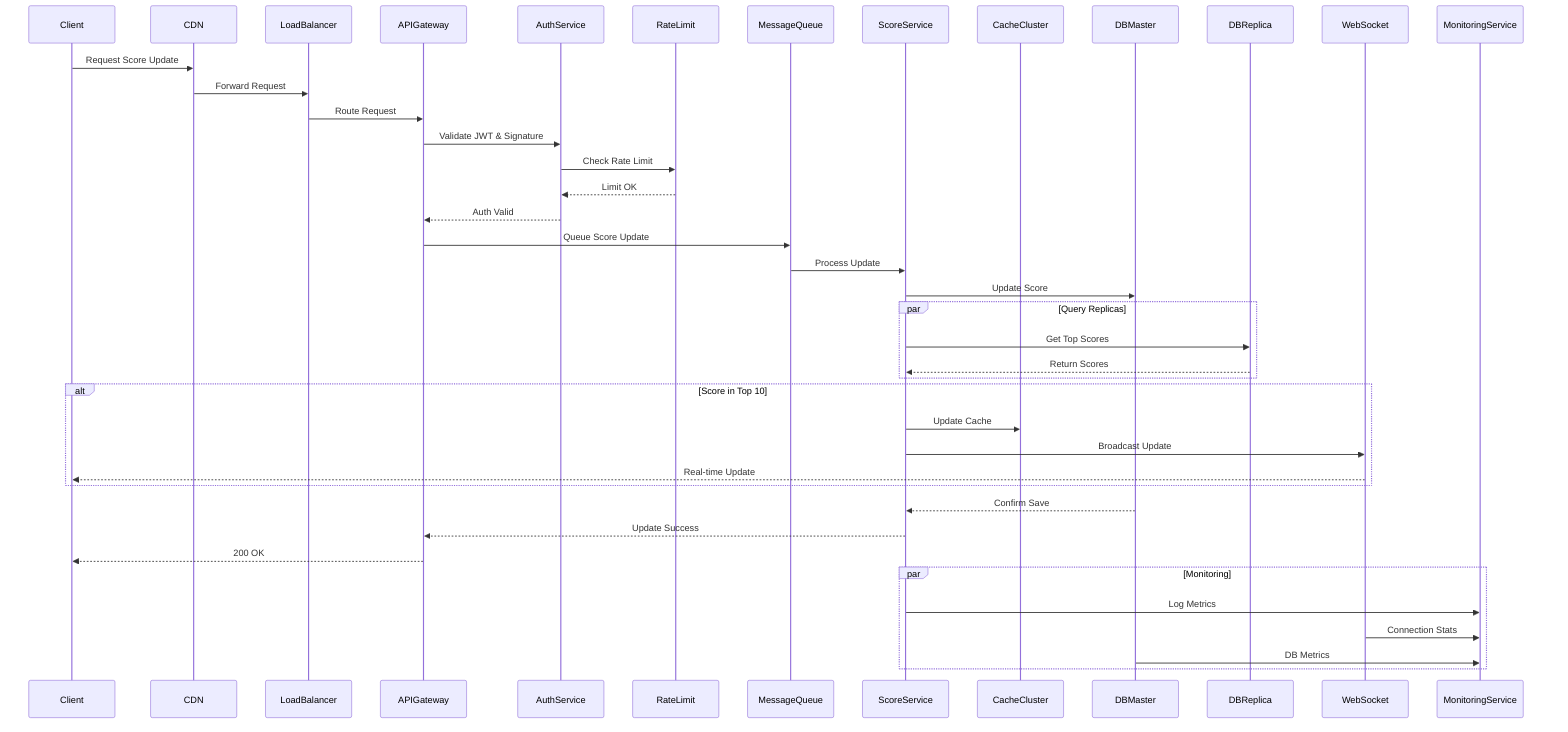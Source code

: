 sequenceDiagram
    participant Client
    participant CDN
    participant LoadBalancer
    participant APIGateway
    participant AuthService
    participant RateLimit
    participant MessageQueue
    participant ScoreService
    participant CacheCluster
    participant DBMaster
    participant DBReplica
    participant WebSocket
    participant MonitoringService

    Client->>CDN: Request Score Update
    CDN->>LoadBalancer: Forward Request
    LoadBalancer->>APIGateway: Route Request
    
    APIGateway->>AuthService: Validate JWT & Signature
    AuthService->>RateLimit: Check Rate Limit
    RateLimit-->>AuthService: Limit OK
    AuthService-->>APIGateway: Auth Valid
    
    APIGateway->>MessageQueue: Queue Score Update
    MessageQueue->>ScoreService: Process Update
    
    ScoreService->>DBMaster: Update Score
    
    par Query Replicas
        ScoreService->>DBReplica: Get Top Scores
        DBReplica-->>ScoreService: Return Scores
    end
    
    alt Score in Top 10
        ScoreService->>CacheCluster: Update Cache
        ScoreService->>WebSocket: Broadcast Update
        WebSocket-->>Client: Real-time Update
    end
    
    DBMaster-->>ScoreService: Confirm Save
    ScoreService-->>APIGateway: Update Success
    APIGateway-->>Client: 200 OK

    par Monitoring
        ScoreService->>MonitoringService: Log Metrics
        WebSocket->>MonitoringService: Connection Stats
        DBMaster->>MonitoringService: DB Metrics
    end